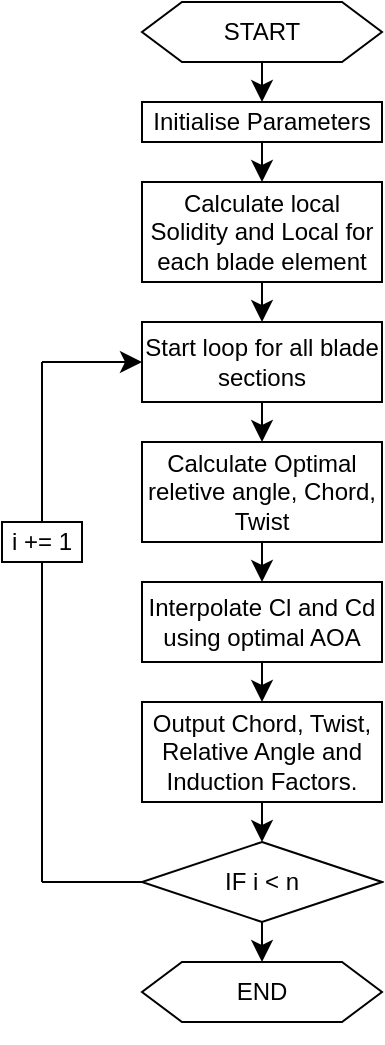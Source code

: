 <mxfile version="24.4.8" type="device">
  <diagram id="C5RBs43oDa-KdzZeNtuy" name="Page-1">
    <mxGraphModel dx="521" dy="607" grid="1" gridSize="10" guides="1" tooltips="1" connect="1" arrows="1" fold="1" page="1" pageScale="1" pageWidth="827" pageHeight="1169" math="0" shadow="0">
      <root>
        <mxCell id="WIyWlLk6GJQsqaUBKTNV-0" />
        <mxCell id="WIyWlLk6GJQsqaUBKTNV-1" parent="WIyWlLk6GJQsqaUBKTNV-0" />
        <mxCell id="onmQwxyutbScnDZEIq1W-1" style="edgeStyle=none;curved=1;rounded=0;orthogonalLoop=1;jettySize=auto;html=1;fontSize=12;startSize=8;endSize=8;entryX=0.5;entryY=0;entryDx=0;entryDy=0;" edge="1" parent="WIyWlLk6GJQsqaUBKTNV-1" source="onmQwxyutbScnDZEIq1W-0" target="onmQwxyutbScnDZEIq1W-2">
          <mxGeometry relative="1" as="geometry">
            <mxPoint x="130" y="-20" as="targetPoint" />
          </mxGeometry>
        </mxCell>
        <mxCell id="onmQwxyutbScnDZEIq1W-0" value="START" style="shape=hexagon;perimeter=hexagonPerimeter2;whiteSpace=wrap;html=1;fixedSize=1;" vertex="1" parent="WIyWlLk6GJQsqaUBKTNV-1">
          <mxGeometry x="70" width="120" height="30" as="geometry" />
        </mxCell>
        <mxCell id="onmQwxyutbScnDZEIq1W-6" style="edgeStyle=none;curved=1;rounded=0;orthogonalLoop=1;jettySize=auto;html=1;fontSize=12;startSize=8;endSize=8;" edge="1" parent="WIyWlLk6GJQsqaUBKTNV-1" source="onmQwxyutbScnDZEIq1W-2" target="onmQwxyutbScnDZEIq1W-5">
          <mxGeometry relative="1" as="geometry" />
        </mxCell>
        <mxCell id="onmQwxyutbScnDZEIq1W-2" value="Initialise Parameters" style="rounded=0;whiteSpace=wrap;html=1;" vertex="1" parent="WIyWlLk6GJQsqaUBKTNV-1">
          <mxGeometry x="70" y="50" width="120" height="20" as="geometry" />
        </mxCell>
        <mxCell id="onmQwxyutbScnDZEIq1W-3" style="edgeStyle=none;curved=1;rounded=0;orthogonalLoop=1;jettySize=auto;html=1;entryX=0.5;entryY=1;entryDx=0;entryDy=0;fontSize=12;startSize=8;endSize=8;" edge="1" parent="WIyWlLk6GJQsqaUBKTNV-1" source="onmQwxyutbScnDZEIq1W-0" target="onmQwxyutbScnDZEIq1W-0">
          <mxGeometry relative="1" as="geometry" />
        </mxCell>
        <mxCell id="onmQwxyutbScnDZEIq1W-8" style="edgeStyle=none;curved=1;rounded=0;orthogonalLoop=1;jettySize=auto;html=1;exitX=0.5;exitY=1;exitDx=0;exitDy=0;entryX=0.5;entryY=0;entryDx=0;entryDy=0;fontSize=12;startSize=8;endSize=8;" edge="1" parent="WIyWlLk6GJQsqaUBKTNV-1" source="onmQwxyutbScnDZEIq1W-5" target="onmQwxyutbScnDZEIq1W-7">
          <mxGeometry relative="1" as="geometry" />
        </mxCell>
        <mxCell id="onmQwxyutbScnDZEIq1W-5" value="Calculate local Solidity and Local for each blade element" style="rounded=0;whiteSpace=wrap;html=1;" vertex="1" parent="WIyWlLk6GJQsqaUBKTNV-1">
          <mxGeometry x="70" y="90" width="120" height="50" as="geometry" />
        </mxCell>
        <mxCell id="onmQwxyutbScnDZEIq1W-31" style="edgeStyle=none;curved=1;rounded=0;orthogonalLoop=1;jettySize=auto;html=1;entryX=0.5;entryY=0;entryDx=0;entryDy=0;fontSize=12;startSize=8;endSize=8;" edge="1" parent="WIyWlLk6GJQsqaUBKTNV-1" source="onmQwxyutbScnDZEIq1W-7" target="onmQwxyutbScnDZEIq1W-11">
          <mxGeometry relative="1" as="geometry" />
        </mxCell>
        <mxCell id="onmQwxyutbScnDZEIq1W-7" value="Start loop for all blade sections" style="rounded=0;whiteSpace=wrap;html=1;" vertex="1" parent="WIyWlLk6GJQsqaUBKTNV-1">
          <mxGeometry x="70" y="160" width="120" height="40" as="geometry" />
        </mxCell>
        <mxCell id="onmQwxyutbScnDZEIq1W-33" style="edgeStyle=none;curved=1;rounded=0;orthogonalLoop=1;jettySize=auto;html=1;entryX=0.5;entryY=0;entryDx=0;entryDy=0;fontSize=12;startSize=8;endSize=8;" edge="1" parent="WIyWlLk6GJQsqaUBKTNV-1" source="onmQwxyutbScnDZEIq1W-9" target="onmQwxyutbScnDZEIq1W-22">
          <mxGeometry relative="1" as="geometry" />
        </mxCell>
        <mxCell id="onmQwxyutbScnDZEIq1W-9" value="IF i &amp;lt; n" style="rhombus;whiteSpace=wrap;html=1;" vertex="1" parent="WIyWlLk6GJQsqaUBKTNV-1">
          <mxGeometry x="70" y="420" width="120" height="40" as="geometry" />
        </mxCell>
        <mxCell id="onmQwxyutbScnDZEIq1W-30" style="edgeStyle=none;curved=1;rounded=0;orthogonalLoop=1;jettySize=auto;html=1;entryX=0.5;entryY=0;entryDx=0;entryDy=0;fontSize=12;startSize=8;endSize=8;" edge="1" parent="WIyWlLk6GJQsqaUBKTNV-1" source="onmQwxyutbScnDZEIq1W-11" target="onmQwxyutbScnDZEIq1W-28">
          <mxGeometry relative="1" as="geometry" />
        </mxCell>
        <mxCell id="onmQwxyutbScnDZEIq1W-11" value="Calculate Optimal reletive angle, Chord, Twist" style="rounded=0;whiteSpace=wrap;html=1;" vertex="1" parent="WIyWlLk6GJQsqaUBKTNV-1">
          <mxGeometry x="70" y="220" width="120" height="50" as="geometry" />
        </mxCell>
        <mxCell id="onmQwxyutbScnDZEIq1W-20" style="edgeStyle=none;curved=1;rounded=0;orthogonalLoop=1;jettySize=auto;html=1;entryX=0.5;entryY=0;entryDx=0;entryDy=0;fontSize=12;startSize=8;endSize=8;" edge="1" parent="WIyWlLk6GJQsqaUBKTNV-1" source="onmQwxyutbScnDZEIq1W-12" target="onmQwxyutbScnDZEIq1W-9">
          <mxGeometry relative="1" as="geometry" />
        </mxCell>
        <mxCell id="onmQwxyutbScnDZEIq1W-12" value="Output Chord, Twist, Relative Angle and Induction Factors." style="rounded=0;whiteSpace=wrap;html=1;" vertex="1" parent="WIyWlLk6GJQsqaUBKTNV-1">
          <mxGeometry x="70" y="350" width="120" height="50" as="geometry" />
        </mxCell>
        <mxCell id="onmQwxyutbScnDZEIq1W-18" value="" style="endArrow=classic;html=1;rounded=0;fontSize=12;startSize=8;endSize=8;curved=1;entryX=0;entryY=0.5;entryDx=0;entryDy=0;" edge="1" parent="WIyWlLk6GJQsqaUBKTNV-1" target="onmQwxyutbScnDZEIq1W-7">
          <mxGeometry width="50" height="50" relative="1" as="geometry">
            <mxPoint x="20" y="180" as="sourcePoint" />
            <mxPoint x="220" y="270" as="targetPoint" />
          </mxGeometry>
        </mxCell>
        <mxCell id="onmQwxyutbScnDZEIq1W-19" value="" style="endArrow=none;html=1;rounded=0;fontSize=12;startSize=8;endSize=8;curved=1;exitX=0;exitY=0.5;exitDx=0;exitDy=0;" edge="1" parent="WIyWlLk6GJQsqaUBKTNV-1" source="onmQwxyutbScnDZEIq1W-9">
          <mxGeometry width="50" height="50" relative="1" as="geometry">
            <mxPoint x="170" y="320" as="sourcePoint" />
            <mxPoint x="20" y="440" as="targetPoint" />
          </mxGeometry>
        </mxCell>
        <mxCell id="onmQwxyutbScnDZEIq1W-22" value="END" style="shape=hexagon;perimeter=hexagonPerimeter2;whiteSpace=wrap;html=1;fixedSize=1;" vertex="1" parent="WIyWlLk6GJQsqaUBKTNV-1">
          <mxGeometry x="70" y="480" width="120" height="30" as="geometry" />
        </mxCell>
        <mxCell id="onmQwxyutbScnDZEIq1W-23" value="i += 1" style="rounded=0;whiteSpace=wrap;html=1;" vertex="1" parent="WIyWlLk6GJQsqaUBKTNV-1">
          <mxGeometry y="260" width="40" height="20" as="geometry" />
        </mxCell>
        <mxCell id="onmQwxyutbScnDZEIq1W-25" value="" style="endArrow=none;html=1;rounded=0;fontSize=12;startSize=8;endSize=8;curved=1;exitX=0.5;exitY=1;exitDx=0;exitDy=0;" edge="1" parent="WIyWlLk6GJQsqaUBKTNV-1" source="onmQwxyutbScnDZEIq1W-23">
          <mxGeometry width="50" height="50" relative="1" as="geometry">
            <mxPoint x="150" y="340" as="sourcePoint" />
            <mxPoint x="20" y="440" as="targetPoint" />
          </mxGeometry>
        </mxCell>
        <mxCell id="onmQwxyutbScnDZEIq1W-26" style="edgeStyle=none;curved=1;rounded=0;orthogonalLoop=1;jettySize=auto;html=1;exitX=0.5;exitY=1;exitDx=0;exitDy=0;fontSize=12;startSize=8;endSize=8;" edge="1" parent="WIyWlLk6GJQsqaUBKTNV-1" source="onmQwxyutbScnDZEIq1W-22" target="onmQwxyutbScnDZEIq1W-22">
          <mxGeometry relative="1" as="geometry" />
        </mxCell>
        <mxCell id="onmQwxyutbScnDZEIq1W-27" style="edgeStyle=none;curved=1;rounded=0;orthogonalLoop=1;jettySize=auto;html=1;exitX=0.5;exitY=1;exitDx=0;exitDy=0;fontSize=12;startSize=8;endSize=8;" edge="1" parent="WIyWlLk6GJQsqaUBKTNV-1" source="onmQwxyutbScnDZEIq1W-22" target="onmQwxyutbScnDZEIq1W-22">
          <mxGeometry relative="1" as="geometry" />
        </mxCell>
        <mxCell id="onmQwxyutbScnDZEIq1W-29" style="edgeStyle=none;curved=1;rounded=0;orthogonalLoop=1;jettySize=auto;html=1;entryX=0.5;entryY=0;entryDx=0;entryDy=0;fontSize=12;startSize=8;endSize=8;" edge="1" parent="WIyWlLk6GJQsqaUBKTNV-1" source="onmQwxyutbScnDZEIq1W-28" target="onmQwxyutbScnDZEIq1W-12">
          <mxGeometry relative="1" as="geometry" />
        </mxCell>
        <mxCell id="onmQwxyutbScnDZEIq1W-28" value="Interpolate Cl and Cd using optimal AOA" style="rounded=0;whiteSpace=wrap;html=1;" vertex="1" parent="WIyWlLk6GJQsqaUBKTNV-1">
          <mxGeometry x="70" y="290" width="120" height="40" as="geometry" />
        </mxCell>
        <mxCell id="onmQwxyutbScnDZEIq1W-32" style="edgeStyle=none;curved=1;rounded=0;orthogonalLoop=1;jettySize=auto;html=1;exitX=0.5;exitY=0;exitDx=0;exitDy=0;fontSize=12;startSize=8;endSize=8;" edge="1" parent="WIyWlLk6GJQsqaUBKTNV-1" source="onmQwxyutbScnDZEIq1W-5" target="onmQwxyutbScnDZEIq1W-5">
          <mxGeometry relative="1" as="geometry" />
        </mxCell>
        <mxCell id="onmQwxyutbScnDZEIq1W-34" value="" style="endArrow=none;html=1;rounded=0;fontSize=12;startSize=8;endSize=8;curved=1;exitX=0.5;exitY=0;exitDx=0;exitDy=0;" edge="1" parent="WIyWlLk6GJQsqaUBKTNV-1" source="onmQwxyutbScnDZEIq1W-23">
          <mxGeometry width="50" height="50" relative="1" as="geometry">
            <mxPoint x="40" y="200" as="sourcePoint" />
            <mxPoint x="20" y="180" as="targetPoint" />
          </mxGeometry>
        </mxCell>
      </root>
    </mxGraphModel>
  </diagram>
</mxfile>
